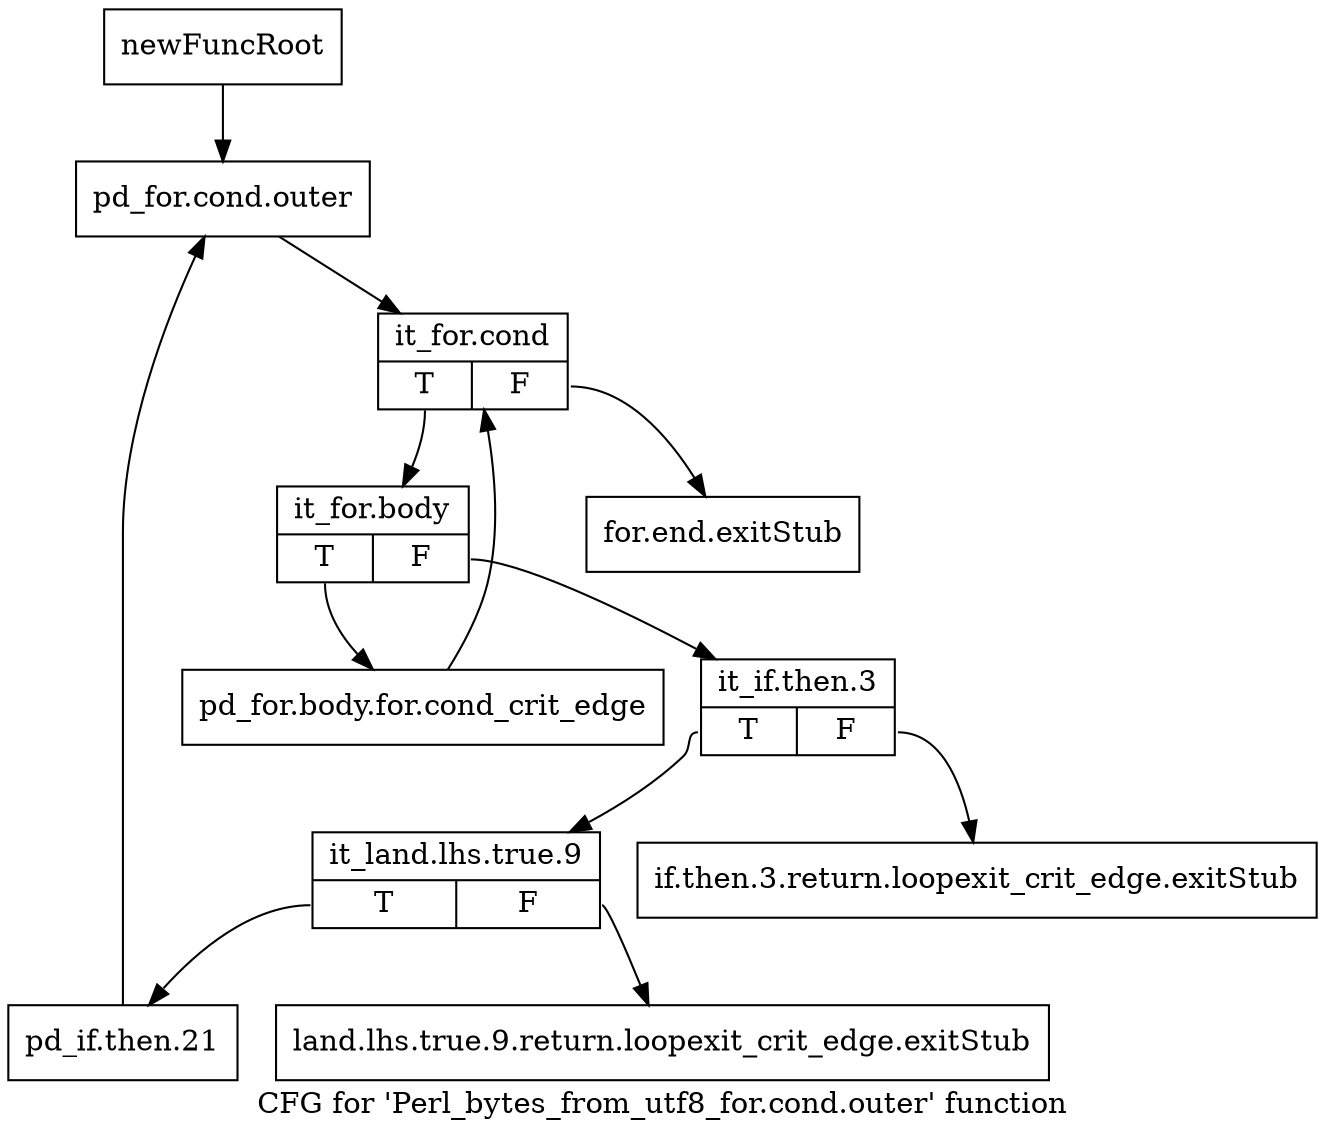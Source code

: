 digraph "CFG for 'Perl_bytes_from_utf8_for.cond.outer' function" {
	label="CFG for 'Perl_bytes_from_utf8_for.cond.outer' function";

	Node0x57e5770 [shape=record,label="{newFuncRoot}"];
	Node0x57e5770 -> Node0x57e5ce0;
	Node0x57e57c0 [shape=record,label="{for.end.exitStub}"];
	Node0x57e5c40 [shape=record,label="{if.then.3.return.loopexit_crit_edge.exitStub}"];
	Node0x57e5c90 [shape=record,label="{land.lhs.true.9.return.loopexit_crit_edge.exitStub}"];
	Node0x57e5ce0 [shape=record,label="{pd_for.cond.outer}"];
	Node0x57e5ce0 -> Node0x57e5d30;
	Node0x57e5d30 [shape=record,label="{it_for.cond|{<s0>T|<s1>F}}"];
	Node0x57e5d30:s0 -> Node0x57e5d80;
	Node0x57e5d30:s1 -> Node0x57e57c0;
	Node0x57e5d80 [shape=record,label="{it_for.body|{<s0>T|<s1>F}}"];
	Node0x57e5d80:s0 -> Node0x57e5ec0;
	Node0x57e5d80:s1 -> Node0x57e5dd0;
	Node0x57e5dd0 [shape=record,label="{it_if.then.3|{<s0>T|<s1>F}}"];
	Node0x57e5dd0:s0 -> Node0x57e5e20;
	Node0x57e5dd0:s1 -> Node0x57e5c40;
	Node0x57e5e20 [shape=record,label="{it_land.lhs.true.9|{<s0>T|<s1>F}}"];
	Node0x57e5e20:s0 -> Node0x57e5e70;
	Node0x57e5e20:s1 -> Node0x57e5c90;
	Node0x57e5e70 [shape=record,label="{pd_if.then.21}"];
	Node0x57e5e70 -> Node0x57e5ce0;
	Node0x57e5ec0 [shape=record,label="{pd_for.body.for.cond_crit_edge}"];
	Node0x57e5ec0 -> Node0x57e5d30;
}
